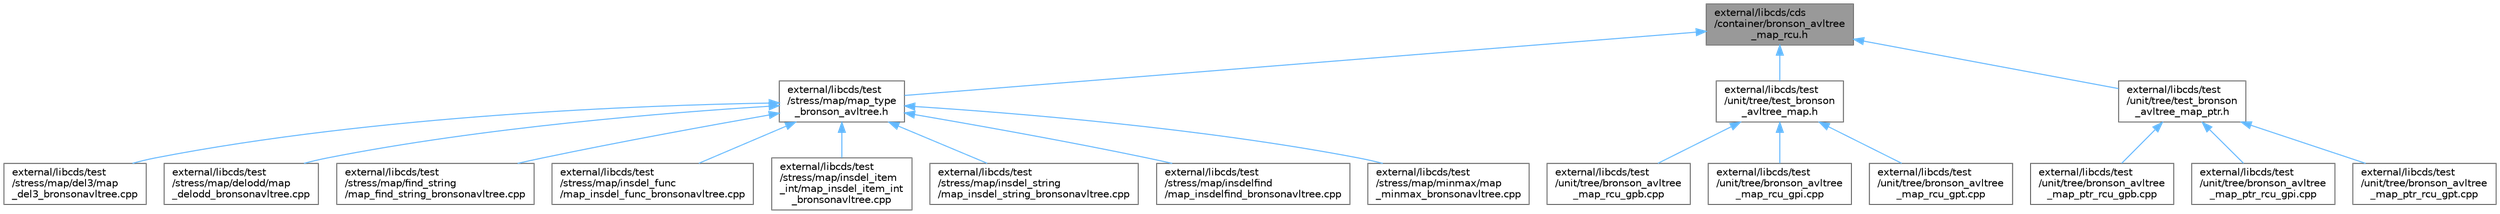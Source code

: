 digraph "external/libcds/cds/container/bronson_avltree_map_rcu.h"
{
 // LATEX_PDF_SIZE
  bgcolor="transparent";
  edge [fontname=Helvetica,fontsize=10,labelfontname=Helvetica,labelfontsize=10];
  node [fontname=Helvetica,fontsize=10,shape=box,height=0.2,width=0.4];
  Node1 [id="Node000001",label="external/libcds/cds\l/container/bronson_avltree\l_map_rcu.h",height=0.2,width=0.4,color="gray40", fillcolor="grey60", style="filled", fontcolor="black",tooltip=" "];
  Node1 -> Node2 [id="edge18_Node000001_Node000002",dir="back",color="steelblue1",style="solid",tooltip=" "];
  Node2 [id="Node000002",label="external/libcds/test\l/stress/map/map_type\l_bronson_avltree.h",height=0.2,width=0.4,color="grey40", fillcolor="white", style="filled",URL="$map__type__bronson__avltree_8h.html",tooltip=" "];
  Node2 -> Node3 [id="edge19_Node000002_Node000003",dir="back",color="steelblue1",style="solid",tooltip=" "];
  Node3 [id="Node000003",label="external/libcds/test\l/stress/map/del3/map\l_del3_bronsonavltree.cpp",height=0.2,width=0.4,color="grey40", fillcolor="white", style="filled",URL="$map__del3__bronsonavltree_8cpp.html",tooltip=" "];
  Node2 -> Node4 [id="edge20_Node000002_Node000004",dir="back",color="steelblue1",style="solid",tooltip=" "];
  Node4 [id="Node000004",label="external/libcds/test\l/stress/map/delodd/map\l_delodd_bronsonavltree.cpp",height=0.2,width=0.4,color="grey40", fillcolor="white", style="filled",URL="$map__delodd__bronsonavltree_8cpp.html",tooltip=" "];
  Node2 -> Node5 [id="edge21_Node000002_Node000005",dir="back",color="steelblue1",style="solid",tooltip=" "];
  Node5 [id="Node000005",label="external/libcds/test\l/stress/map/find_string\l/map_find_string_bronsonavltree.cpp",height=0.2,width=0.4,color="grey40", fillcolor="white", style="filled",URL="$map__find__string__bronsonavltree_8cpp.html",tooltip=" "];
  Node2 -> Node6 [id="edge22_Node000002_Node000006",dir="back",color="steelblue1",style="solid",tooltip=" "];
  Node6 [id="Node000006",label="external/libcds/test\l/stress/map/insdel_func\l/map_insdel_func_bronsonavltree.cpp",height=0.2,width=0.4,color="grey40", fillcolor="white", style="filled",URL="$map__insdel__func__bronsonavltree_8cpp.html",tooltip=" "];
  Node2 -> Node7 [id="edge23_Node000002_Node000007",dir="back",color="steelblue1",style="solid",tooltip=" "];
  Node7 [id="Node000007",label="external/libcds/test\l/stress/map/insdel_item\l_int/map_insdel_item_int\l_bronsonavltree.cpp",height=0.2,width=0.4,color="grey40", fillcolor="white", style="filled",URL="$map__insdel__item__int__bronsonavltree_8cpp.html",tooltip=" "];
  Node2 -> Node8 [id="edge24_Node000002_Node000008",dir="back",color="steelblue1",style="solid",tooltip=" "];
  Node8 [id="Node000008",label="external/libcds/test\l/stress/map/insdel_string\l/map_insdel_string_bronsonavltree.cpp",height=0.2,width=0.4,color="grey40", fillcolor="white", style="filled",URL="$map__insdel__string__bronsonavltree_8cpp.html",tooltip=" "];
  Node2 -> Node9 [id="edge25_Node000002_Node000009",dir="back",color="steelblue1",style="solid",tooltip=" "];
  Node9 [id="Node000009",label="external/libcds/test\l/stress/map/insdelfind\l/map_insdelfind_bronsonavltree.cpp",height=0.2,width=0.4,color="grey40", fillcolor="white", style="filled",URL="$map__insdelfind__bronsonavltree_8cpp.html",tooltip=" "];
  Node2 -> Node10 [id="edge26_Node000002_Node000010",dir="back",color="steelblue1",style="solid",tooltip=" "];
  Node10 [id="Node000010",label="external/libcds/test\l/stress/map/minmax/map\l_minmax_bronsonavltree.cpp",height=0.2,width=0.4,color="grey40", fillcolor="white", style="filled",URL="$map__minmax__bronsonavltree_8cpp.html",tooltip=" "];
  Node1 -> Node11 [id="edge27_Node000001_Node000011",dir="back",color="steelblue1",style="solid",tooltip=" "];
  Node11 [id="Node000011",label="external/libcds/test\l/unit/tree/test_bronson\l_avltree_map.h",height=0.2,width=0.4,color="grey40", fillcolor="white", style="filled",URL="$test__bronson__avltree__map_8h.html",tooltip=" "];
  Node11 -> Node12 [id="edge28_Node000011_Node000012",dir="back",color="steelblue1",style="solid",tooltip=" "];
  Node12 [id="Node000012",label="external/libcds/test\l/unit/tree/bronson_avltree\l_map_rcu_gpb.cpp",height=0.2,width=0.4,color="grey40", fillcolor="white", style="filled",URL="$bronson__avltree__map__rcu__gpb_8cpp.html",tooltip=" "];
  Node11 -> Node13 [id="edge29_Node000011_Node000013",dir="back",color="steelblue1",style="solid",tooltip=" "];
  Node13 [id="Node000013",label="external/libcds/test\l/unit/tree/bronson_avltree\l_map_rcu_gpi.cpp",height=0.2,width=0.4,color="grey40", fillcolor="white", style="filled",URL="$bronson__avltree__map__rcu__gpi_8cpp.html",tooltip=" "];
  Node11 -> Node14 [id="edge30_Node000011_Node000014",dir="back",color="steelblue1",style="solid",tooltip=" "];
  Node14 [id="Node000014",label="external/libcds/test\l/unit/tree/bronson_avltree\l_map_rcu_gpt.cpp",height=0.2,width=0.4,color="grey40", fillcolor="white", style="filled",URL="$bronson__avltree__map__rcu__gpt_8cpp.html",tooltip=" "];
  Node1 -> Node15 [id="edge31_Node000001_Node000015",dir="back",color="steelblue1",style="solid",tooltip=" "];
  Node15 [id="Node000015",label="external/libcds/test\l/unit/tree/test_bronson\l_avltree_map_ptr.h",height=0.2,width=0.4,color="grey40", fillcolor="white", style="filled",URL="$test__bronson__avltree__map__ptr_8h.html",tooltip=" "];
  Node15 -> Node16 [id="edge32_Node000015_Node000016",dir="back",color="steelblue1",style="solid",tooltip=" "];
  Node16 [id="Node000016",label="external/libcds/test\l/unit/tree/bronson_avltree\l_map_ptr_rcu_gpb.cpp",height=0.2,width=0.4,color="grey40", fillcolor="white", style="filled",URL="$bronson__avltree__map__ptr__rcu__gpb_8cpp.html",tooltip=" "];
  Node15 -> Node17 [id="edge33_Node000015_Node000017",dir="back",color="steelblue1",style="solid",tooltip=" "];
  Node17 [id="Node000017",label="external/libcds/test\l/unit/tree/bronson_avltree\l_map_ptr_rcu_gpi.cpp",height=0.2,width=0.4,color="grey40", fillcolor="white", style="filled",URL="$bronson__avltree__map__ptr__rcu__gpi_8cpp.html",tooltip=" "];
  Node15 -> Node18 [id="edge34_Node000015_Node000018",dir="back",color="steelblue1",style="solid",tooltip=" "];
  Node18 [id="Node000018",label="external/libcds/test\l/unit/tree/bronson_avltree\l_map_ptr_rcu_gpt.cpp",height=0.2,width=0.4,color="grey40", fillcolor="white", style="filled",URL="$bronson__avltree__map__ptr__rcu__gpt_8cpp.html",tooltip=" "];
}
